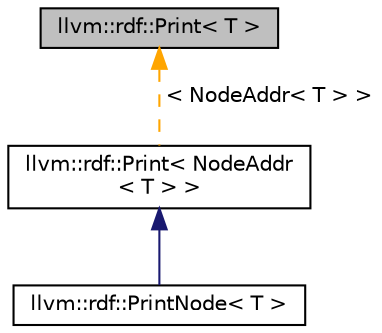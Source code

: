 digraph "llvm::rdf::Print&lt; T &gt;"
{
 // LATEX_PDF_SIZE
  bgcolor="transparent";
  edge [fontname="Helvetica",fontsize="10",labelfontname="Helvetica",labelfontsize="10"];
  node [fontname="Helvetica",fontsize="10",shape="box"];
  Node1 [label="llvm::rdf::Print\< T \>",height=0.2,width=0.4,color="black", fillcolor="grey75", style="filled", fontcolor="black",tooltip=" "];
  Node1 -> Node2 [dir="back",color="orange",fontsize="10",style="dashed",label=" \< NodeAddr\< T \> \>" ,fontname="Helvetica"];
  Node2 [label="llvm::rdf::Print\< NodeAddr\l\< T \> \>",height=0.2,width=0.4,color="black",URL="$structllvm_1_1rdf_1_1Print.html",tooltip=" "];
  Node2 -> Node3 [dir="back",color="midnightblue",fontsize="10",style="solid",fontname="Helvetica"];
  Node3 [label="llvm::rdf::PrintNode\< T \>",height=0.2,width=0.4,color="black",URL="$structllvm_1_1rdf_1_1PrintNode.html",tooltip=" "];
}
